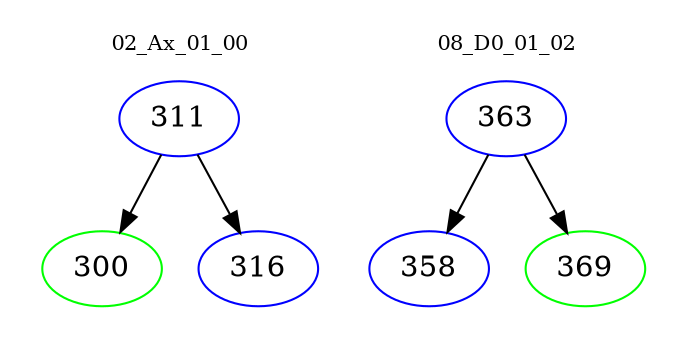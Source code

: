 digraph{
subgraph cluster_0 {
color = white
label = "02_Ax_01_00";
fontsize=10;
T0_311 [label="311", color="blue"]
T0_311 -> T0_300 [color="black"]
T0_300 [label="300", color="green"]
T0_311 -> T0_316 [color="black"]
T0_316 [label="316", color="blue"]
}
subgraph cluster_1 {
color = white
label = "08_D0_01_02";
fontsize=10;
T1_363 [label="363", color="blue"]
T1_363 -> T1_358 [color="black"]
T1_358 [label="358", color="blue"]
T1_363 -> T1_369 [color="black"]
T1_369 [label="369", color="green"]
}
}
